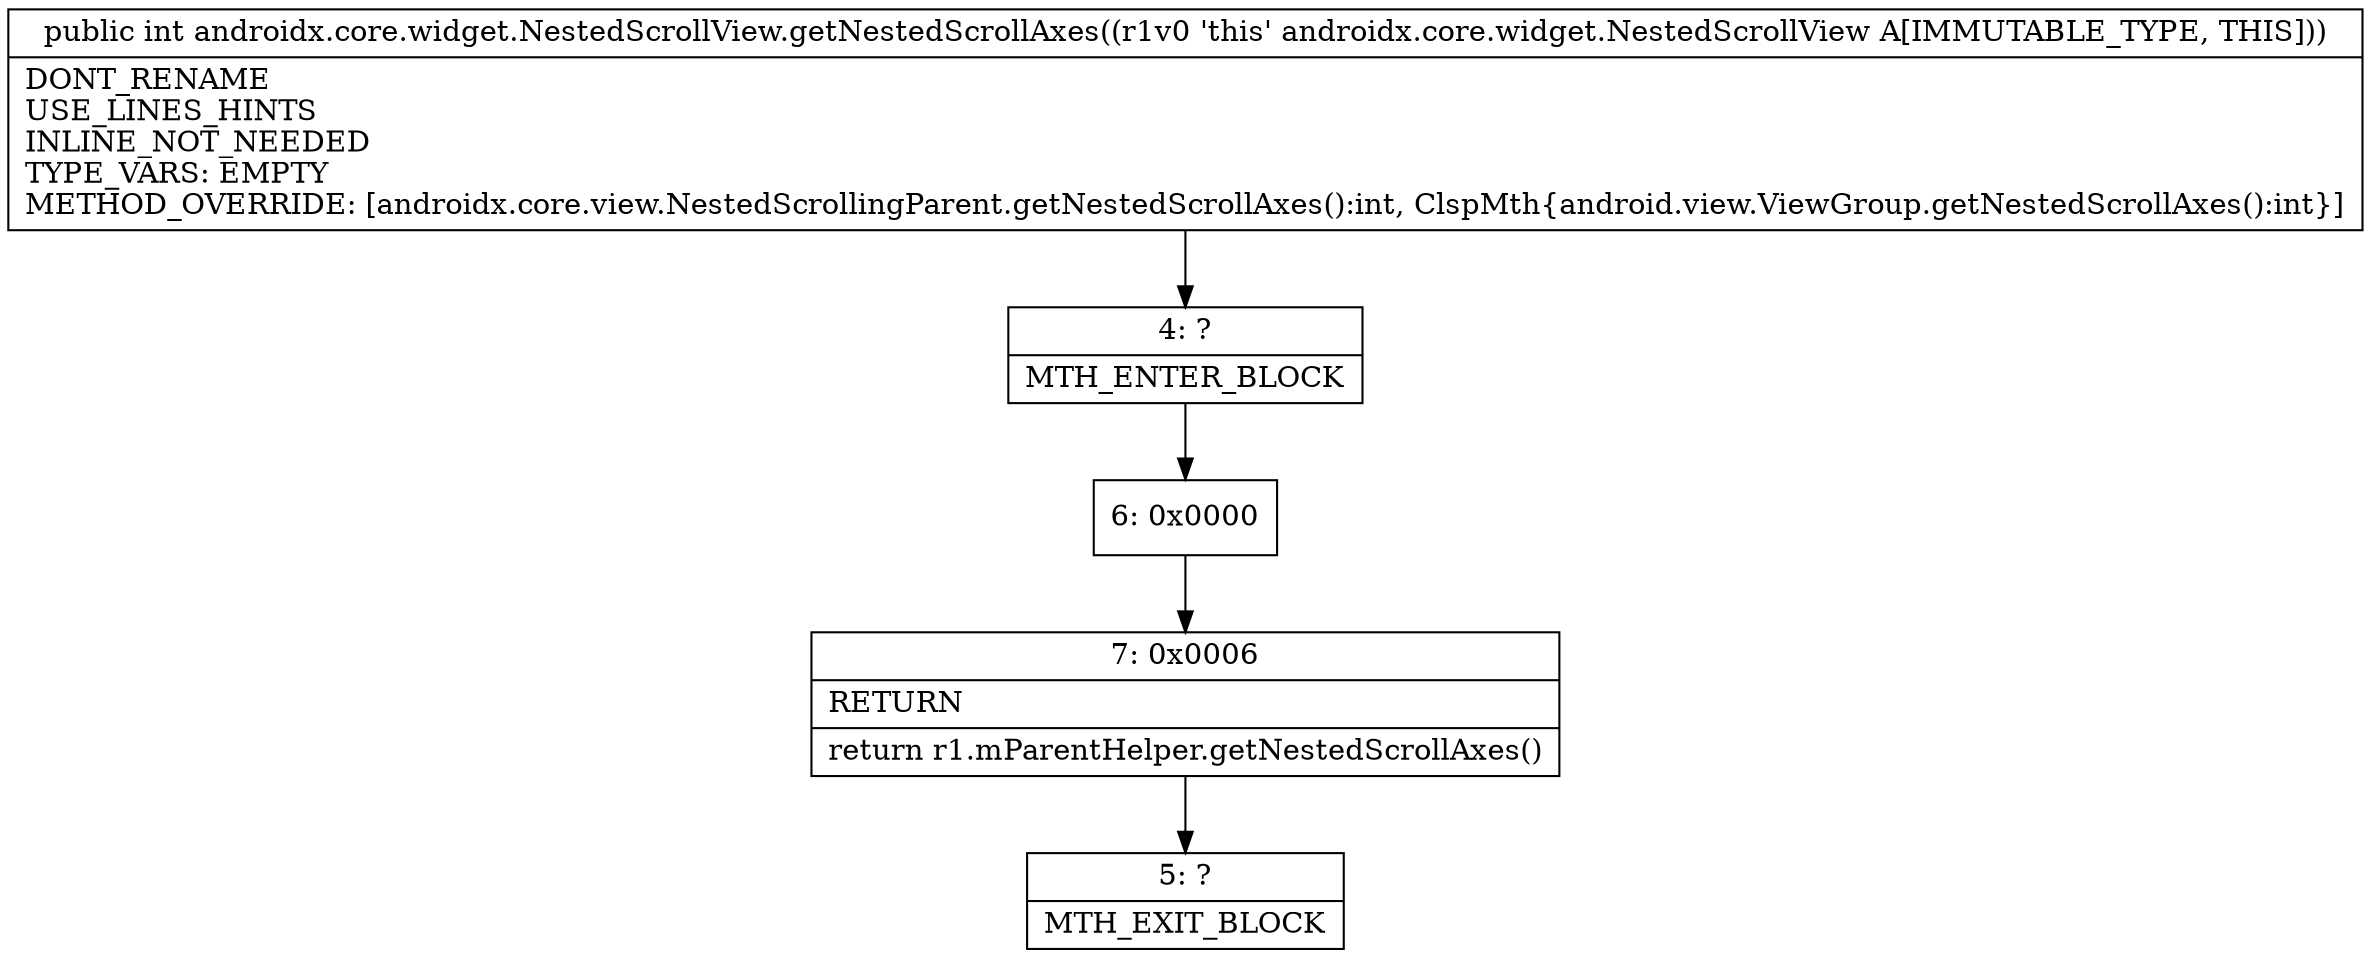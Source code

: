 digraph "CFG forandroidx.core.widget.NestedScrollView.getNestedScrollAxes()I" {
Node_4 [shape=record,label="{4\:\ ?|MTH_ENTER_BLOCK\l}"];
Node_6 [shape=record,label="{6\:\ 0x0000}"];
Node_7 [shape=record,label="{7\:\ 0x0006|RETURN\l|return r1.mParentHelper.getNestedScrollAxes()\l}"];
Node_5 [shape=record,label="{5\:\ ?|MTH_EXIT_BLOCK\l}"];
MethodNode[shape=record,label="{public int androidx.core.widget.NestedScrollView.getNestedScrollAxes((r1v0 'this' androidx.core.widget.NestedScrollView A[IMMUTABLE_TYPE, THIS]))  | DONT_RENAME\lUSE_LINES_HINTS\lINLINE_NOT_NEEDED\lTYPE_VARS: EMPTY\lMETHOD_OVERRIDE: [androidx.core.view.NestedScrollingParent.getNestedScrollAxes():int, ClspMth\{android.view.ViewGroup.getNestedScrollAxes():int\}]\l}"];
MethodNode -> Node_4;Node_4 -> Node_6;
Node_6 -> Node_7;
Node_7 -> Node_5;
}

